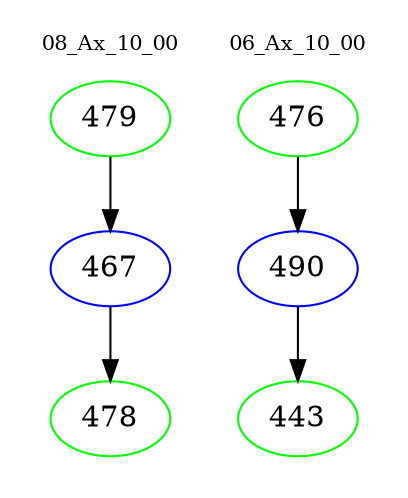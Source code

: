 digraph{
subgraph cluster_0 {
color = white
label = "08_Ax_10_00";
fontsize=10;
T0_479 [label="479", color="green"]
T0_479 -> T0_467 [color="black"]
T0_467 [label="467", color="blue"]
T0_467 -> T0_478 [color="black"]
T0_478 [label="478", color="green"]
}
subgraph cluster_1 {
color = white
label = "06_Ax_10_00";
fontsize=10;
T1_476 [label="476", color="green"]
T1_476 -> T1_490 [color="black"]
T1_490 [label="490", color="blue"]
T1_490 -> T1_443 [color="black"]
T1_443 [label="443", color="green"]
}
}

